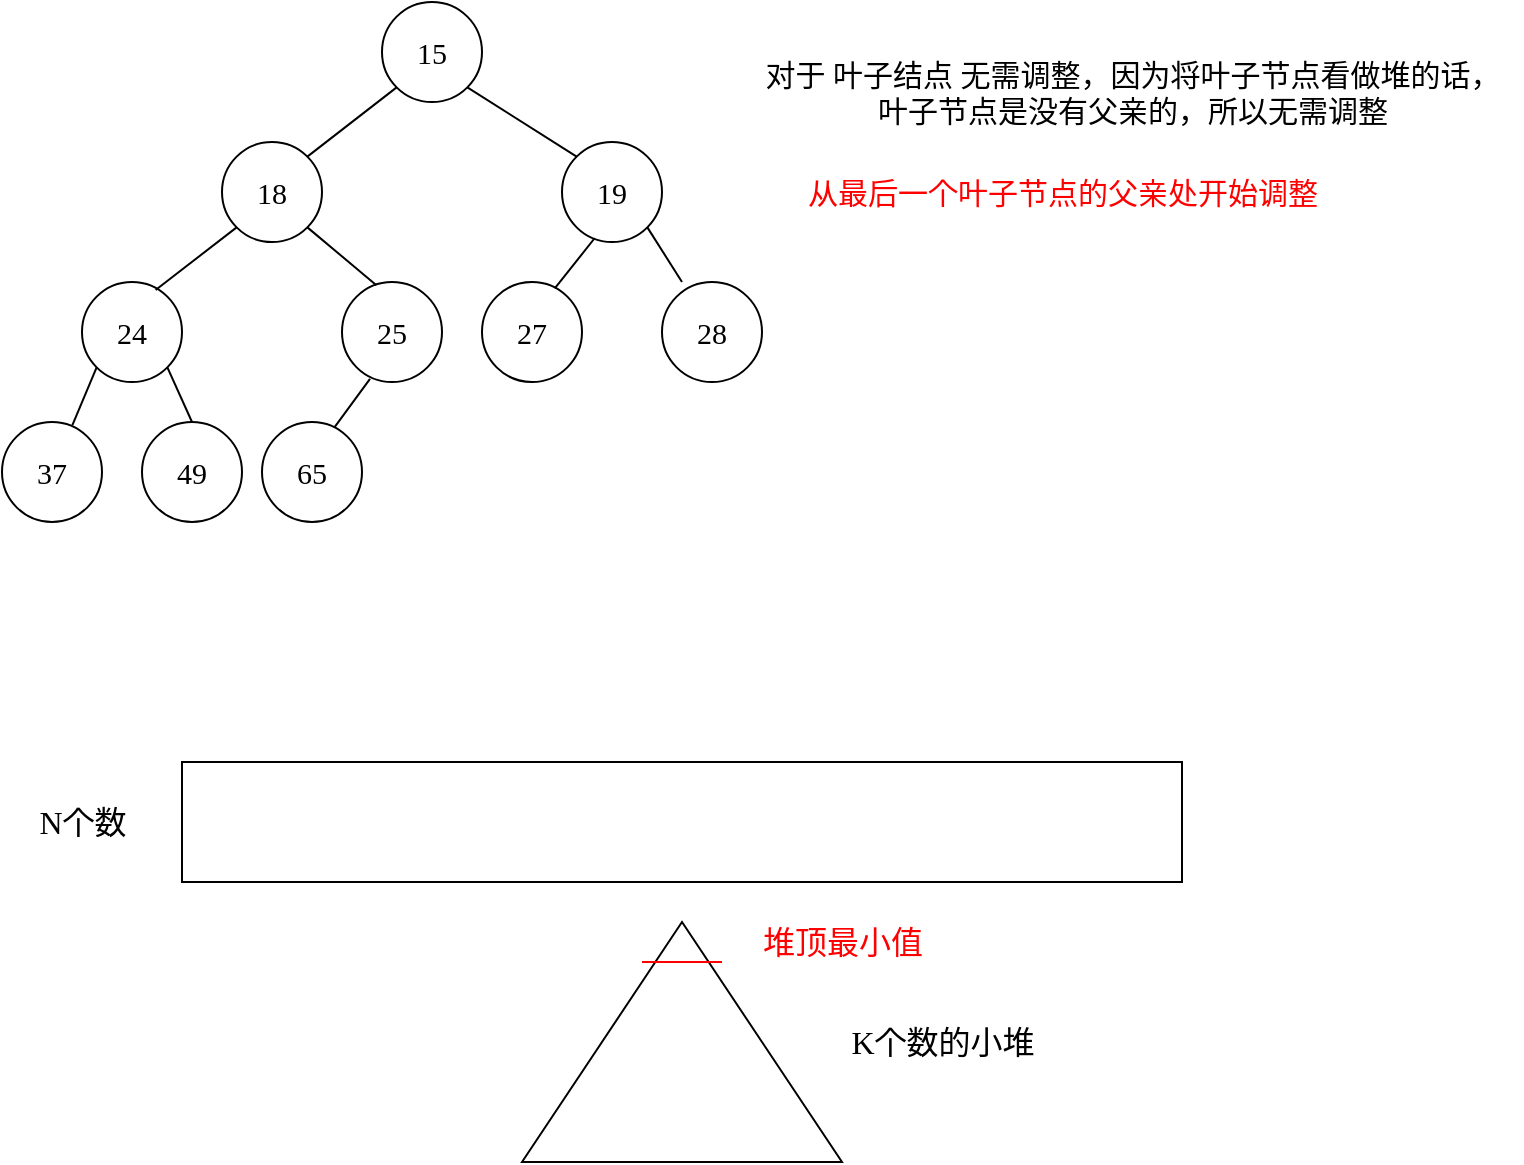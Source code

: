 <mxfile version="20.2.3" type="device"><diagram id="pb7f7dq6UKGWngCIljYR" name="第 1 页"><mxGraphModel dx="1038" dy="649" grid="1" gridSize="10" guides="1" tooltips="1" connect="1" arrows="1" fold="1" page="1" pageScale="1" pageWidth="2000" pageHeight="5000" math="0" shadow="0"><root><mxCell id="0"/><mxCell id="1" parent="0"/><mxCell id="w6yt4zlfrae5nw7Fpca8-1" value="15" style="ellipse;whiteSpace=wrap;html=1;aspect=fixed;fontSize=15;fontFamily=Comic Sans MS;" parent="1" vertex="1"><mxGeometry x="400" y="190" width="50" height="50" as="geometry"/></mxCell><mxCell id="w6yt4zlfrae5nw7Fpca8-2" value="18" style="ellipse;whiteSpace=wrap;html=1;aspect=fixed;fontSize=15;fontFamily=Comic Sans MS;" parent="1" vertex="1"><mxGeometry x="320" y="260" width="50" height="50" as="geometry"/></mxCell><mxCell id="w6yt4zlfrae5nw7Fpca8-3" value="19" style="ellipse;whiteSpace=wrap;html=1;aspect=fixed;fontSize=15;fontFamily=Comic Sans MS;" parent="1" vertex="1"><mxGeometry x="490" y="260" width="50" height="50" as="geometry"/></mxCell><mxCell id="w6yt4zlfrae5nw7Fpca8-7" value="" style="endArrow=none;html=1;rounded=0;entryX=0;entryY=1;entryDx=0;entryDy=0;exitX=1;exitY=0;exitDx=0;exitDy=0;fontFamily=Comic Sans MS;fontSize=15;" parent="1" source="w6yt4zlfrae5nw7Fpca8-2" target="w6yt4zlfrae5nw7Fpca8-1" edge="1"><mxGeometry width="50" height="50" relative="1" as="geometry"><mxPoint x="500" y="360" as="sourcePoint"/><mxPoint x="550" y="310" as="targetPoint"/></mxGeometry></mxCell><mxCell id="w6yt4zlfrae5nw7Fpca8-8" value="" style="endArrow=none;html=1;rounded=0;entryX=1;entryY=1;entryDx=0;entryDy=0;exitX=0;exitY=0;exitDx=0;exitDy=0;fontFamily=Comic Sans MS;fontSize=15;" parent="1" source="w6yt4zlfrae5nw7Fpca8-3" target="w6yt4zlfrae5nw7Fpca8-1" edge="1"><mxGeometry width="50" height="50" relative="1" as="geometry"><mxPoint x="500" y="360" as="sourcePoint"/><mxPoint x="550" y="310" as="targetPoint"/></mxGeometry></mxCell><mxCell id="w6yt4zlfrae5nw7Fpca8-9" value="24" style="ellipse;whiteSpace=wrap;html=1;aspect=fixed;fontSize=15;fontFamily=Comic Sans MS;" parent="1" vertex="1"><mxGeometry x="250" y="330" width="50" height="50" as="geometry"/></mxCell><mxCell id="w6yt4zlfrae5nw7Fpca8-10" value="25" style="ellipse;whiteSpace=wrap;html=1;aspect=fixed;fontSize=15;fontFamily=Comic Sans MS;" parent="1" vertex="1"><mxGeometry x="380" y="330" width="50" height="50" as="geometry"/></mxCell><mxCell id="w6yt4zlfrae5nw7Fpca8-11" value="27" style="ellipse;whiteSpace=wrap;html=1;aspect=fixed;fontSize=15;fontFamily=Comic Sans MS;" parent="1" vertex="1"><mxGeometry x="450" y="330" width="50" height="50" as="geometry"/></mxCell><mxCell id="w6yt4zlfrae5nw7Fpca8-12" value="28" style="ellipse;whiteSpace=wrap;html=1;aspect=fixed;fontSize=15;fontFamily=Comic Sans MS;" parent="1" vertex="1"><mxGeometry x="540" y="330" width="50" height="50" as="geometry"/></mxCell><mxCell id="w6yt4zlfrae5nw7Fpca8-15" value="" style="endArrow=none;html=1;rounded=0;entryX=0;entryY=1;entryDx=0;entryDy=0;exitX=0.736;exitY=0.08;exitDx=0;exitDy=0;exitPerimeter=0;fontFamily=Comic Sans MS;fontSize=15;" parent="1" source="w6yt4zlfrae5nw7Fpca8-9" target="w6yt4zlfrae5nw7Fpca8-2" edge="1"><mxGeometry width="50" height="50" relative="1" as="geometry"><mxPoint x="500" y="360" as="sourcePoint"/><mxPoint x="550" y="310" as="targetPoint"/></mxGeometry></mxCell><mxCell id="w6yt4zlfrae5nw7Fpca8-16" value="" style="endArrow=none;html=1;rounded=0;exitX=1;exitY=1;exitDx=0;exitDy=0;entryX=0.344;entryY=0.032;entryDx=0;entryDy=0;entryPerimeter=0;fontFamily=Comic Sans MS;fontSize=15;" parent="1" source="w6yt4zlfrae5nw7Fpca8-2" target="w6yt4zlfrae5nw7Fpca8-10" edge="1"><mxGeometry width="50" height="50" relative="1" as="geometry"><mxPoint x="500" y="360" as="sourcePoint"/><mxPoint x="550" y="310" as="targetPoint"/></mxGeometry></mxCell><mxCell id="w6yt4zlfrae5nw7Fpca8-17" value="" style="endArrow=none;html=1;rounded=0;entryX=0.328;entryY=0.96;entryDx=0;entryDy=0;exitX=0.728;exitY=0.064;exitDx=0;exitDy=0;exitPerimeter=0;entryPerimeter=0;fontFamily=Comic Sans MS;fontSize=15;" parent="1" source="w6yt4zlfrae5nw7Fpca8-11" target="w6yt4zlfrae5nw7Fpca8-3" edge="1"><mxGeometry width="50" height="50" relative="1" as="geometry"><mxPoint x="316.8" y="374" as="sourcePoint"/><mxPoint x="337.322" y="332.678" as="targetPoint"/></mxGeometry></mxCell><mxCell id="w6yt4zlfrae5nw7Fpca8-18" value="" style="endArrow=none;html=1;rounded=0;exitX=1;exitY=1;exitDx=0;exitDy=0;entryX=0.2;entryY=0;entryDx=0;entryDy=0;entryPerimeter=0;fontFamily=Comic Sans MS;fontSize=15;" parent="1" source="w6yt4zlfrae5nw7Fpca8-3" target="w6yt4zlfrae5nw7Fpca8-12" edge="1"><mxGeometry width="50" height="50" relative="1" as="geometry"><mxPoint x="500" y="360" as="sourcePoint"/><mxPoint x="550" y="310" as="targetPoint"/></mxGeometry></mxCell><mxCell id="w6yt4zlfrae5nw7Fpca8-20" value="37" style="ellipse;whiteSpace=wrap;html=1;aspect=fixed;fontSize=15;fontFamily=Comic Sans MS;" parent="1" vertex="1"><mxGeometry x="210" y="400" width="50" height="50" as="geometry"/></mxCell><mxCell id="w6yt4zlfrae5nw7Fpca8-21" value="49" style="ellipse;whiteSpace=wrap;html=1;aspect=fixed;fontSize=15;fontFamily=Comic Sans MS;" parent="1" vertex="1"><mxGeometry x="280" y="400" width="50" height="50" as="geometry"/></mxCell><mxCell id="w6yt4zlfrae5nw7Fpca8-22" value="65" style="ellipse;whiteSpace=wrap;html=1;aspect=fixed;fontSize=15;fontFamily=Comic Sans MS;" parent="1" vertex="1"><mxGeometry x="340" y="400" width="50" height="50" as="geometry"/></mxCell><mxCell id="w6yt4zlfrae5nw7Fpca8-23" value="" style="endArrow=none;html=1;rounded=0;exitX=0.704;exitY=0.032;exitDx=0;exitDy=0;exitPerimeter=0;entryX=0;entryY=1;entryDx=0;entryDy=0;fontFamily=Comic Sans MS;fontSize=15;" parent="1" source="w6yt4zlfrae5nw7Fpca8-20" target="w6yt4zlfrae5nw7Fpca8-9" edge="1"><mxGeometry width="50" height="50" relative="1" as="geometry"><mxPoint x="500" y="360" as="sourcePoint"/><mxPoint x="550" y="310" as="targetPoint"/></mxGeometry></mxCell><mxCell id="w6yt4zlfrae5nw7Fpca8-24" value="" style="endArrow=none;html=1;rounded=0;exitX=1;exitY=1;exitDx=0;exitDy=0;entryX=0.5;entryY=0;entryDx=0;entryDy=0;fontFamily=Comic Sans MS;fontSize=15;" parent="1" source="w6yt4zlfrae5nw7Fpca8-9" target="w6yt4zlfrae5nw7Fpca8-21" edge="1"><mxGeometry width="50" height="50" relative="1" as="geometry"><mxPoint x="500" y="360" as="sourcePoint"/><mxPoint x="550" y="310" as="targetPoint"/></mxGeometry></mxCell><mxCell id="w6yt4zlfrae5nw7Fpca8-25" value="" style="endArrow=none;html=1;rounded=0;exitX=0.728;exitY=0.048;exitDx=0;exitDy=0;exitPerimeter=0;entryX=0.28;entryY=0.968;entryDx=0;entryDy=0;entryPerimeter=0;fontFamily=Comic Sans MS;fontSize=15;" parent="1" source="w6yt4zlfrae5nw7Fpca8-22" target="w6yt4zlfrae5nw7Fpca8-10" edge="1"><mxGeometry width="50" height="50" relative="1" as="geometry"><mxPoint x="500" y="360" as="sourcePoint"/><mxPoint x="550" y="310" as="targetPoint"/></mxGeometry></mxCell><mxCell id="w6yt4zlfrae5nw7Fpca8-28" value="对于 叶子结点 无需调整，因为将叶子节点看做堆的话，&lt;br&gt;叶子节点是没有父亲的，所以无需调整" style="text;html=1;align=center;verticalAlign=middle;resizable=0;points=[];autosize=1;strokeColor=none;fillColor=none;fontSize=15;fontFamily=Comic Sans MS;" parent="1" vertex="1"><mxGeometry x="580" y="210" width="390" height="50" as="geometry"/></mxCell><mxCell id="w6yt4zlfrae5nw7Fpca8-29" value="&lt;font color=&quot;#ff0000&quot;&gt;从最后一个叶子节点的父亲处开始调整&lt;/font&gt;" style="text;html=1;align=center;verticalAlign=middle;resizable=0;points=[];autosize=1;strokeColor=none;fillColor=none;fontSize=15;fontFamily=Comic Sans MS;" parent="1" vertex="1"><mxGeometry x="600" y="270" width="280" height="30" as="geometry"/></mxCell><mxCell id="p5wouNFsOZRRX2BxD2EK-1" value="" style="rounded=0;whiteSpace=wrap;html=1;" vertex="1" parent="1"><mxGeometry x="300" y="570" width="500" height="60" as="geometry"/></mxCell><mxCell id="p5wouNFsOZRRX2BxD2EK-2" value="&lt;font style=&quot;font-size: 16px;&quot; face=&quot;Comic Sans MS&quot;&gt;N个数&lt;/font&gt;" style="text;html=1;align=center;verticalAlign=middle;resizable=0;points=[];autosize=1;strokeColor=none;fillColor=none;" vertex="1" parent="1"><mxGeometry x="215" y="585" width="70" height="30" as="geometry"/></mxCell><mxCell id="p5wouNFsOZRRX2BxD2EK-3" value="" style="triangle;whiteSpace=wrap;html=1;direction=north;" vertex="1" parent="1"><mxGeometry x="470" y="650" width="160" height="120" as="geometry"/></mxCell><mxCell id="p5wouNFsOZRRX2BxD2EK-4" value="&lt;font style=&quot;font-size: 16px;&quot; face=&quot;Comic Sans MS&quot;&gt;K个数的小堆&lt;/font&gt;" style="text;html=1;align=center;verticalAlign=middle;resizable=0;points=[];autosize=1;strokeColor=none;fillColor=none;" vertex="1" parent="1"><mxGeometry x="625" y="695" width="110" height="30" as="geometry"/></mxCell><mxCell id="p5wouNFsOZRRX2BxD2EK-5" value="" style="endArrow=none;html=1;rounded=0;fontFamily=Comic Sans MS;fontSize=16;strokeColor=#FF0000;" edge="1" parent="1"><mxGeometry width="50" height="50" relative="1" as="geometry"><mxPoint x="530" y="670" as="sourcePoint"/><mxPoint x="570" y="670" as="targetPoint"/></mxGeometry></mxCell><mxCell id="p5wouNFsOZRRX2BxD2EK-6" value="&lt;font color=&quot;#ff0000&quot;&gt;堆顶最小值&lt;/font&gt;" style="text;html=1;align=center;verticalAlign=middle;resizable=0;points=[];autosize=1;strokeColor=none;fillColor=none;fontSize=16;fontFamily=Comic Sans MS;" vertex="1" parent="1"><mxGeometry x="580" y="645" width="100" height="30" as="geometry"/></mxCell></root></mxGraphModel></diagram></mxfile>